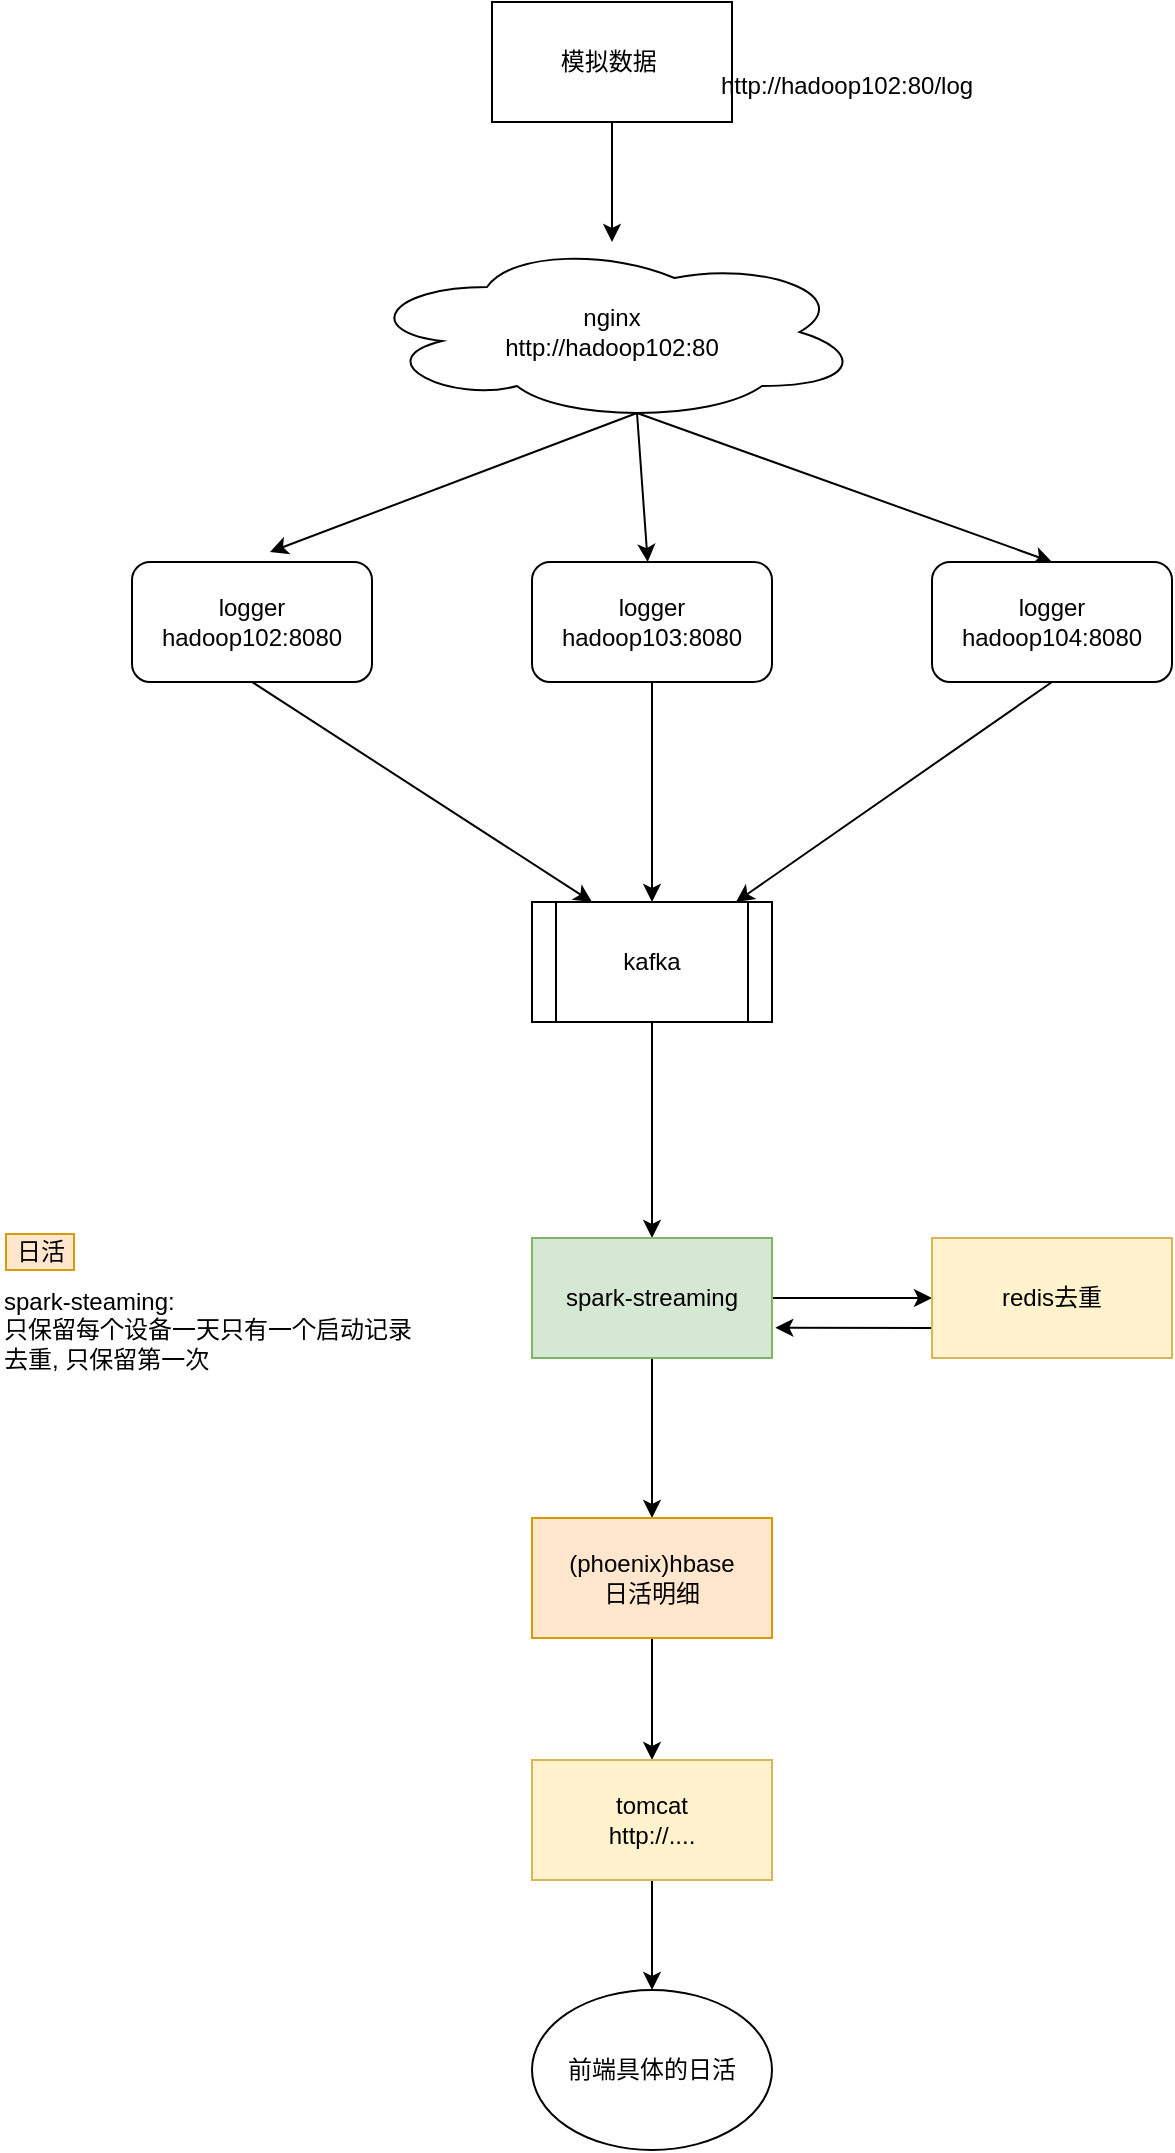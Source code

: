 <mxfile version="12.9.8" type="device" pages="10"><diagram id="6ij_SaBEYhfS8giq8BhD" name="实时架构图"><mxGraphModel dx="942" dy="664" grid="0" gridSize="10" guides="1" tooltips="1" connect="1" arrows="1" fold="1" page="1" pageScale="1" pageWidth="827" pageHeight="1169" math="0" shadow="0"><root><mxCell id="0"/><mxCell id="1" parent="0"/><mxCell id="bip0qFTJOy8CE2kHVJvK-3" value="" style="edgeStyle=orthogonalEdgeStyle;rounded=0;orthogonalLoop=1;jettySize=auto;html=1;" parent="1" source="bip0qFTJOy8CE2kHVJvK-1" target="bip0qFTJOy8CE2kHVJvK-2" edge="1"><mxGeometry relative="1" as="geometry"/></mxCell><mxCell id="bip0qFTJOy8CE2kHVJvK-1" value="模拟数据&amp;nbsp;" style="rounded=0;whiteSpace=wrap;html=1;" parent="1" vertex="1"><mxGeometry x="280" y="50" width="120" height="60" as="geometry"/></mxCell><mxCell id="bip0qFTJOy8CE2kHVJvK-13" style="edgeStyle=none;rounded=0;orthogonalLoop=1;jettySize=auto;html=1;exitX=0.55;exitY=0.95;exitDx=0;exitDy=0;exitPerimeter=0;entryX=0.575;entryY=-0.083;entryDx=0;entryDy=0;entryPerimeter=0;" parent="1" source="bip0qFTJOy8CE2kHVJvK-2" target="bip0qFTJOy8CE2kHVJvK-6" edge="1"><mxGeometry relative="1" as="geometry"/></mxCell><mxCell id="bip0qFTJOy8CE2kHVJvK-14" style="edgeStyle=none;rounded=0;orthogonalLoop=1;jettySize=auto;html=1;exitX=0.55;exitY=0.95;exitDx=0;exitDy=0;exitPerimeter=0;" parent="1" source="bip0qFTJOy8CE2kHVJvK-2" target="bip0qFTJOy8CE2kHVJvK-9" edge="1"><mxGeometry relative="1" as="geometry"/></mxCell><mxCell id="bip0qFTJOy8CE2kHVJvK-15" style="edgeStyle=none;rounded=0;orthogonalLoop=1;jettySize=auto;html=1;exitX=0.55;exitY=0.95;exitDx=0;exitDy=0;exitPerimeter=0;entryX=0.5;entryY=0;entryDx=0;entryDy=0;" parent="1" source="bip0qFTJOy8CE2kHVJvK-2" target="bip0qFTJOy8CE2kHVJvK-11" edge="1"><mxGeometry relative="1" as="geometry"/></mxCell><mxCell id="bip0qFTJOy8CE2kHVJvK-2" value="nginx&lt;br&gt;http://hadoop102:80" style="ellipse;shape=cloud;whiteSpace=wrap;html=1;" parent="1" vertex="1"><mxGeometry x="215" y="170" width="250" height="90" as="geometry"/></mxCell><mxCell id="bip0qFTJOy8CE2kHVJvK-20" style="edgeStyle=none;rounded=0;orthogonalLoop=1;jettySize=auto;html=1;exitX=0.5;exitY=1;exitDx=0;exitDy=0;entryX=0.25;entryY=0;entryDx=0;entryDy=0;" parent="1" source="bip0qFTJOy8CE2kHVJvK-6" target="bip0qFTJOy8CE2kHVJvK-19" edge="1"><mxGeometry relative="1" as="geometry"/></mxCell><mxCell id="bip0qFTJOy8CE2kHVJvK-6" value="logger&lt;br&gt;hadoop102:8080" style="rounded=1;whiteSpace=wrap;html=1;" parent="1" vertex="1"><mxGeometry x="100" y="330" width="120" height="60" as="geometry"/></mxCell><mxCell id="bip0qFTJOy8CE2kHVJvK-21" style="edgeStyle=none;rounded=0;orthogonalLoop=1;jettySize=auto;html=1;exitX=0.5;exitY=1;exitDx=0;exitDy=0;" parent="1" source="bip0qFTJOy8CE2kHVJvK-9" target="bip0qFTJOy8CE2kHVJvK-19" edge="1"><mxGeometry relative="1" as="geometry"/></mxCell><mxCell id="bip0qFTJOy8CE2kHVJvK-9" value="logger&lt;br&gt;hadoop103:8080" style="rounded=1;whiteSpace=wrap;html=1;" parent="1" vertex="1"><mxGeometry x="300" y="330" width="120" height="60" as="geometry"/></mxCell><mxCell id="bip0qFTJOy8CE2kHVJvK-22" style="edgeStyle=none;rounded=0;orthogonalLoop=1;jettySize=auto;html=1;exitX=0.5;exitY=1;exitDx=0;exitDy=0;entryX=0.85;entryY=0;entryDx=0;entryDy=0;entryPerimeter=0;" parent="1" source="bip0qFTJOy8CE2kHVJvK-11" target="bip0qFTJOy8CE2kHVJvK-19" edge="1"><mxGeometry relative="1" as="geometry"/></mxCell><mxCell id="bip0qFTJOy8CE2kHVJvK-11" value="logger&lt;br&gt;hadoop104:8080" style="rounded=1;whiteSpace=wrap;html=1;" parent="1" vertex="1"><mxGeometry x="500" y="330" width="120" height="60" as="geometry"/></mxCell><mxCell id="bip0qFTJOy8CE2kHVJvK-16" value="http://hadoop102:80/log" style="text;html=1;align=center;verticalAlign=middle;resizable=0;points=[];autosize=1;" parent="1" vertex="1"><mxGeometry x="387" y="82" width="140" height="20" as="geometry"/></mxCell><mxCell id="bip0qFTJOy8CE2kHVJvK-25" style="edgeStyle=none;rounded=0;orthogonalLoop=1;jettySize=auto;html=1;exitX=0.5;exitY=1;exitDx=0;exitDy=0;entryX=0.5;entryY=0;entryDx=0;entryDy=0;" parent="1" source="bip0qFTJOy8CE2kHVJvK-19" target="bip0qFTJOy8CE2kHVJvK-24" edge="1"><mxGeometry relative="1" as="geometry"/></mxCell><mxCell id="bip0qFTJOy8CE2kHVJvK-19" value="kafka" style="shape=process;whiteSpace=wrap;html=1;backgroundOutline=1;" parent="1" vertex="1"><mxGeometry x="300" y="500" width="120" height="60" as="geometry"/></mxCell><mxCell id="bip0qFTJOy8CE2kHVJvK-23" value="日活" style="text;html=1;align=center;verticalAlign=middle;resizable=0;points=[];autosize=1;fillColor=#ffe6cc;strokeColor=#d79b00;" parent="1" vertex="1"><mxGeometry x="37" y="666" width="34" height="18" as="geometry"/></mxCell><mxCell id="bip0qFTJOy8CE2kHVJvK-30" value="" style="edgeStyle=none;rounded=0;orthogonalLoop=1;jettySize=auto;html=1;" parent="1" source="bip0qFTJOy8CE2kHVJvK-24" target="bip0qFTJOy8CE2kHVJvK-29" edge="1"><mxGeometry relative="1" as="geometry"/></mxCell><mxCell id="bip0qFTJOy8CE2kHVJvK-32" value="" style="edgeStyle=none;rounded=0;orthogonalLoop=1;jettySize=auto;html=1;" parent="1" source="bip0qFTJOy8CE2kHVJvK-24" target="bip0qFTJOy8CE2kHVJvK-31" edge="1"><mxGeometry relative="1" as="geometry"/></mxCell><mxCell id="bip0qFTJOy8CE2kHVJvK-24" value="spark-streaming" style="rounded=0;whiteSpace=wrap;html=1;fillColor=#d5e8d4;strokeColor=#82b366;" parent="1" vertex="1"><mxGeometry x="300" y="668" width="120" height="60" as="geometry"/></mxCell><mxCell id="bip0qFTJOy8CE2kHVJvK-33" style="edgeStyle=none;rounded=0;orthogonalLoop=1;jettySize=auto;html=1;exitX=0;exitY=0.75;exitDx=0;exitDy=0;" parent="1" source="bip0qFTJOy8CE2kHVJvK-31" edge="1"><mxGeometry relative="1" as="geometry"><mxPoint x="421.667" y="712.833" as="targetPoint"/></mxGeometry></mxCell><mxCell id="bip0qFTJOy8CE2kHVJvK-31" value="redis去重" style="rounded=0;whiteSpace=wrap;html=1;fillColor=#fff2cc;strokeColor=#d6b656;" parent="1" vertex="1"><mxGeometry x="500" y="668" width="120" height="60" as="geometry"/></mxCell><mxCell id="340OLSaBCuLtAytE-_wV-3" style="edgeStyle=none;rounded=0;orthogonalLoop=1;jettySize=auto;html=1;exitX=0.5;exitY=1;exitDx=0;exitDy=0;entryX=0.5;entryY=0;entryDx=0;entryDy=0;" parent="1" source="bip0qFTJOy8CE2kHVJvK-29" target="340OLSaBCuLtAytE-_wV-1" edge="1"><mxGeometry relative="1" as="geometry"/></mxCell><mxCell id="bip0qFTJOy8CE2kHVJvK-29" value="(phoenix)hbase&lt;br&gt;日活明细" style="rounded=0;whiteSpace=wrap;html=1;fillColor=#ffe6cc;strokeColor=#d79b00;" parent="1" vertex="1"><mxGeometry x="300" y="808" width="120" height="60" as="geometry"/></mxCell><mxCell id="bip0qFTJOy8CE2kHVJvK-28" value="spark-steaming: &lt;br&gt;只保留每个设备一天只有一个启动记录&lt;br&gt;去重, 只保留第一次" style="text;html=1;align=left;verticalAlign=middle;resizable=0;points=[];autosize=1;" parent="1" vertex="1"><mxGeometry x="34" y="691" width="214" height="46" as="geometry"/></mxCell><mxCell id="340OLSaBCuLtAytE-_wV-4" style="edgeStyle=none;rounded=0;orthogonalLoop=1;jettySize=auto;html=1;exitX=0.5;exitY=1;exitDx=0;exitDy=0;" parent="1" source="340OLSaBCuLtAytE-_wV-1" target="340OLSaBCuLtAytE-_wV-2" edge="1"><mxGeometry relative="1" as="geometry"/></mxCell><mxCell id="340OLSaBCuLtAytE-_wV-1" value="tomcat&lt;br&gt;http://...." style="rounded=0;whiteSpace=wrap;html=1;fillColor=#fff2cc;strokeColor=#d6b656;" parent="1" vertex="1"><mxGeometry x="300" y="929" width="120" height="60" as="geometry"/></mxCell><mxCell id="340OLSaBCuLtAytE-_wV-2" value="前端具体的日活" style="ellipse;whiteSpace=wrap;html=1;fillColor=none;" parent="1" vertex="1"><mxGeometry x="300" y="1044" width="120" height="80" as="geometry"/></mxCell></root></mxGraphModel></diagram><diagram id="UZ7i6KPqdNKGX21t4I-P" name="phoenix工作图"><mxGraphModel dx="942" dy="664" grid="1" gridSize="10" guides="1" tooltips="1" connect="1" arrows="1" fold="1" page="1" pageScale="1" pageWidth="827" pageHeight="1169" math="0" shadow="0"><root><mxCell id="fKo_aL2EaZTtYbNDLwf_-0"/><mxCell id="fKo_aL2EaZTtYbNDLwf_-1" parent="fKo_aL2EaZTtYbNDLwf_-0"/><mxCell id="fKo_aL2EaZTtYbNDLwf_-2" value="hbase" style="ellipse;shape=cloud;whiteSpace=wrap;html=1;" parent="fKo_aL2EaZTtYbNDLwf_-1" vertex="1"><mxGeometry x="460" y="90" width="120" height="80" as="geometry"/></mxCell><mxCell id="fKo_aL2EaZTtYbNDLwf_-4" style="rounded=0;orthogonalLoop=1;jettySize=auto;html=1;exitX=0.5;exitY=0;exitDx=0;exitDy=0;" parent="fKo_aL2EaZTtYbNDLwf_-1" source="fKo_aL2EaZTtYbNDLwf_-3" edge="1"><mxGeometry relative="1" as="geometry"><mxPoint x="518" y="169" as="targetPoint"/></mxGeometry></mxCell><mxCell id="fKo_aL2EaZTtYbNDLwf_-3" value="hbase客户端" style="rounded=0;whiteSpace=wrap;html=1;" parent="fKo_aL2EaZTtYbNDLwf_-1" vertex="1"><mxGeometry x="460" y="310" width="120" height="60" as="geometry"/></mxCell><mxCell id="fKo_aL2EaZTtYbNDLwf_-6" style="edgeStyle=none;rounded=0;orthogonalLoop=1;jettySize=auto;html=1;exitX=1;exitY=0.5;exitDx=0;exitDy=0;entryX=0.092;entryY=0.613;entryDx=0;entryDy=0;entryPerimeter=0;" parent="fKo_aL2EaZTtYbNDLwf_-1" source="fKo_aL2EaZTtYbNDLwf_-5" target="fKo_aL2EaZTtYbNDLwf_-2" edge="1"><mxGeometry relative="1" as="geometry"/></mxCell><mxCell id="fKo_aL2EaZTtYbNDLwf_-5" value="phoenix" style="ellipse;whiteSpace=wrap;html=1;aspect=fixed;" parent="fKo_aL2EaZTtYbNDLwf_-1" vertex="1"><mxGeometry x="320" y="40" width="80" height="80" as="geometry"/></mxCell><mxCell id="fKo_aL2EaZTtYbNDLwf_-7" value="翻译hbase的语言: scan, put, delete ..." style="text;html=1;align=center;verticalAlign=middle;resizable=0;points=[];autosize=1;" parent="fKo_aL2EaZTtYbNDLwf_-1" vertex="1"><mxGeometry x="270" y="10" width="220" height="20" as="geometry"/></mxCell><mxCell id="fKo_aL2EaZTtYbNDLwf_-9" style="edgeStyle=none;rounded=0;orthogonalLoop=1;jettySize=auto;html=1;exitX=0.5;exitY=0;exitDx=0;exitDy=0;entryX=0.35;entryY=1.025;entryDx=0;entryDy=0;entryPerimeter=0;" parent="fKo_aL2EaZTtYbNDLwf_-1" source="fKo_aL2EaZTtYbNDLwf_-8" target="fKo_aL2EaZTtYbNDLwf_-5" edge="1"><mxGeometry relative="1" as="geometry"/></mxCell><mxCell id="fKo_aL2EaZTtYbNDLwf_-8" value="sql客户端" style="rounded=0;whiteSpace=wrap;html=1;" parent="fKo_aL2EaZTtYbNDLwf_-1" vertex="1"><mxGeometry x="120" y="300" width="120" height="60" as="geometry"/></mxCell><mxCell id="fKo_aL2EaZTtYbNDLwf_-10" value="sql" style="text;html=1;align=center;verticalAlign=middle;resizable=0;points=[];autosize=1;" parent="fKo_aL2EaZTtYbNDLwf_-1" vertex="1"><mxGeometry x="150" y="262" width="30" height="20" as="geometry"/></mxCell><mxCell id="fKo_aL2EaZTtYbNDLwf_-12" value="" style="rounded=0;whiteSpace=wrap;html=1;fillColor=none;" parent="fKo_aL2EaZTtYbNDLwf_-1" vertex="1"><mxGeometry x="240" width="390" height="180" as="geometry"/></mxCell><mxCell id="fKo_aL2EaZTtYbNDLwf_-13" value="协处理器" style="text;html=1;align=center;verticalAlign=middle;resizable=0;points=[];autosize=1;" parent="fKo_aL2EaZTtYbNDLwf_-1" vertex="1"><mxGeometry x="630" y="50" width="60" height="20" as="geometry"/></mxCell></root></mxGraphModel></diagram><diagram id="90NDvS4Bvf7ktN9T99p2" name="publisher分层图"><mxGraphModel dx="942" dy="664" grid="1" gridSize="10" guides="1" tooltips="1" connect="1" arrows="1" fold="1" page="1" pageScale="1" pageWidth="827" pageHeight="1169" math="0" shadow="0"><root><mxCell id="FCSrx_zn_9FRMe6s2goN-0"/><mxCell id="FCSrx_zn_9FRMe6s2goN-1" parent="FCSrx_zn_9FRMe6s2goN-0"/><mxCell id="FCSrx_zn_9FRMe6s2goN-4" value="" style="edgeStyle=orthogonalEdgeStyle;rounded=0;orthogonalLoop=1;jettySize=auto;html=1;" parent="FCSrx_zn_9FRMe6s2goN-1" source="FCSrx_zn_9FRMe6s2goN-2" target="FCSrx_zn_9FRMe6s2goN-3" edge="1"><mxGeometry relative="1" as="geometry"/></mxCell><mxCell id="FCSrx_zn_9FRMe6s2goN-2" value="dau(mapper)" style="rounded=0;whiteSpace=wrap;html=1;" parent="FCSrx_zn_9FRMe6s2goN-1" vertex="1"><mxGeometry x="250" y="480" width="120" height="60" as="geometry"/></mxCell><mxCell id="FCSrx_zn_9FRMe6s2goN-6" value="" style="edgeStyle=orthogonalEdgeStyle;rounded=0;orthogonalLoop=1;jettySize=auto;html=1;" parent="FCSrx_zn_9FRMe6s2goN-1" source="FCSrx_zn_9FRMe6s2goN-3" target="FCSrx_zn_9FRMe6s2goN-5" edge="1"><mxGeometry relative="1" as="geometry"/></mxCell><mxCell id="FCSrx_zn_9FRMe6s2goN-3" value="service(接口和实现)" style="rounded=0;whiteSpace=wrap;html=1;" parent="FCSrx_zn_9FRMe6s2goN-1" vertex="1"><mxGeometry x="250" y="340" width="120" height="60" as="geometry"/></mxCell><mxCell id="FCSrx_zn_9FRMe6s2goN-5" value="controller" style="rounded=0;whiteSpace=wrap;html=1;" parent="FCSrx_zn_9FRMe6s2goN-1" vertex="1"><mxGeometry x="250" y="200" width="120" height="60" as="geometry"/></mxCell></root></mxGraphModel></diagram><diagram id="mIgdm-NRoQt5kR40P28o" name="明细数据结构图"><mxGraphModel dx="942" dy="664" grid="1" gridSize="10" guides="1" tooltips="1" connect="1" arrows="1" fold="1" page="1" pageScale="1" pageWidth="827" pageHeight="1169" math="0" shadow="0"><root><mxCell id="K5KKLHIgJSdC31xsECd4-0"/><mxCell id="K5KKLHIgJSdC31xsECd4-1" parent="K5KKLHIgJSdC31xsECd4-0"/><mxCell id="K5KKLHIgJSdC31xsECd4-2" value="&lt;font style=&quot;font-size: 18px&quot;&gt;select&amp;nbsp; &amp;nbsp;hour,&amp;nbsp; count(*) count&amp;nbsp; from table group by hour&amp;nbsp;&amp;nbsp;&lt;/font&gt;" style="text;html=1;align=center;verticalAlign=middle;resizable=0;points=[];autosize=1;" parent="K5KKLHIgJSdC31xsECd4-1" vertex="1"><mxGeometry x="100" y="40" width="460" height="20" as="geometry"/></mxCell><mxCell id="K5KKLHIgJSdC31xsECd4-5" value="&lt;span style=&quot;font-size: 18px&quot;&gt;10&amp;nbsp; &amp;nbsp; &amp;nbsp; 1000&lt;br&gt;11&amp;nbsp; &amp;nbsp; &amp;nbsp; &amp;nbsp;20&lt;br&gt;12&amp;nbsp; &amp;nbsp; &amp;nbsp; &amp;nbsp;30&lt;br&gt;...&lt;br&gt;&lt;/span&gt;" style="text;html=1;align=left;verticalAlign=middle;resizable=0;points=[];autosize=1;" parent="K5KKLHIgJSdC31xsECd4-1" vertex="1"><mxGeometry x="110" y="140" width="110" height="70" as="geometry"/></mxCell><mxCell id="K5KKLHIgJSdC31xsECd4-14" value="" style="edgeStyle=orthogonalEdgeStyle;rounded=0;orthogonalLoop=1;jettySize=auto;html=1;" parent="K5KKLHIgJSdC31xsECd4-1" source="K5KKLHIgJSdC31xsECd4-11" target="K5KKLHIgJSdC31xsECd4-13" edge="1"><mxGeometry relative="1" as="geometry"/></mxCell><mxCell id="K5KKLHIgJSdC31xsECd4-11" value="&lt;span style=&quot;font-size: 18px&quot;&gt;Map(hour-&amp;gt;10,&amp;nbsp; count-&amp;gt;1000)&lt;br&gt;&lt;/span&gt;&lt;span style=&quot;font-size: 18px&quot;&gt;Map(hour-&amp;gt;11,&amp;nbsp; count-&amp;gt;20)&lt;br&gt;&lt;/span&gt;&lt;span style=&quot;font-size: 18px&quot;&gt;Map(hour-&amp;gt;12,&amp;nbsp; count-&amp;gt;30)&lt;/span&gt;&lt;span style=&quot;font-size: 18px&quot;&gt;&lt;br&gt;&lt;/span&gt;" style="text;html=1;align=left;verticalAlign=middle;resizable=0;points=[];autosize=1;" parent="K5KKLHIgJSdC31xsECd4-1" vertex="1"><mxGeometry x="270" y="140" width="250" height="50" as="geometry"/></mxCell><mxCell id="K5KKLHIgJSdC31xsECd4-13" value="&lt;span style=&quot;font-size: 18px&quot;&gt;List&amp;lt;map, map&amp;gt;&lt;br&gt;&lt;/span&gt;" style="text;html=1;align=left;verticalAlign=middle;resizable=0;points=[];autosize=1;" parent="K5KKLHIgJSdC31xsECd4-1" vertex="1"><mxGeometry x="600" y="155" width="140" height="20" as="geometry"/></mxCell><mxCell id="K5KKLHIgJSdC31xsECd4-7" value="返回的数据" style="text;html=1;align=center;verticalAlign=middle;resizable=0;points=[];autosize=1;" parent="K5KKLHIgJSdC31xsECd4-1" vertex="1"><mxGeometry x="100" y="100" width="80" height="20" as="geometry"/></mxCell><mxCell id="K5KKLHIgJSdC31xsECd4-15" value="" style="endArrow=classic;html=1;entryX=-0.004;entryY=0.58;entryDx=0;entryDy=0;entryPerimeter=0;" parent="K5KKLHIgJSdC31xsECd4-1" target="K5KKLHIgJSdC31xsECd4-11" edge="1"><mxGeometry width="50" height="50" relative="1" as="geometry"><mxPoint x="210" y="170" as="sourcePoint"/><mxPoint x="260" y="120" as="targetPoint"/></mxGeometry></mxCell><mxCell id="K5KKLHIgJSdC31xsECd4-16" value="service" style="text;html=1;align=center;verticalAlign=middle;resizable=0;points=[];autosize=1;" parent="K5KKLHIgJSdC31xsECd4-1" vertex="1"><mxGeometry x="110" y="270" width="50" height="20" as="geometry"/></mxCell><mxCell id="K5KKLHIgJSdC31xsECd4-17" value="&lt;span style=&quot;font-size: 18px&quot;&gt;Map(10-&amp;gt;1000, 11-&amp;gt;20, 12-&amp;gt;30)&lt;br&gt;&lt;/span&gt;" style="text;html=1;align=left;verticalAlign=middle;resizable=0;points=[];autosize=1;" parent="K5KKLHIgJSdC31xsECd4-1" vertex="1"><mxGeometry x="110" y="310" width="270" height="20" as="geometry"/></mxCell></root></mxGraphModel></diagram><diagram id="nX4K9MPH3SIXPWrlcXwm" name="canal读取数据"><mxGraphModel dx="942" dy="664" grid="0" gridSize="10" guides="1" tooltips="1" connect="1" arrows="1" fold="1" page="1" pageScale="1" pageWidth="827" pageHeight="1169" math="0" shadow="0"><root><mxCell id="HWLqhSMh3tHxtxGKWYDS-0"/><mxCell id="HWLqhSMh3tHxtxGKWYDS-1" parent="HWLqhSMh3tHxtxGKWYDS-0"/><mxCell id="HWLqhSMh3tHxtxGKWYDS-6" style="edgeStyle=none;rounded=0;orthogonalLoop=1;jettySize=auto;html=1;exitX=0.5;exitY=1;exitDx=0;exitDy=0;" parent="HWLqhSMh3tHxtxGKWYDS-1" source="HWLqhSMh3tHxtxGKWYDS-2" target="HWLqhSMh3tHxtxGKWYDS-5" edge="1"><mxGeometry relative="1" as="geometry"/></mxCell><mxCell id="HWLqhSMh3tHxtxGKWYDS-2" value="mysql" style="shape=cylinder;whiteSpace=wrap;html=1;boundedLbl=1;backgroundOutline=1;" parent="HWLqhSMh3tHxtxGKWYDS-1" vertex="1"><mxGeometry x="80" y="131" width="60" height="80" as="geometry"/></mxCell><mxCell id="HWLqhSMh3tHxtxGKWYDS-4" style="edgeStyle=orthogonalEdgeStyle;rounded=0;orthogonalLoop=1;jettySize=auto;html=1;exitX=0.5;exitY=1;exitDx=0;exitDy=0;entryX=0.45;entryY=0.1;entryDx=0;entryDy=0;entryPerimeter=0;" parent="HWLqhSMh3tHxtxGKWYDS-1" source="HWLqhSMh3tHxtxGKWYDS-3" target="HWLqhSMh3tHxtxGKWYDS-2" edge="1"><mxGeometry relative="1" as="geometry"/></mxCell><mxCell id="HWLqhSMh3tHxtxGKWYDS-3" value="存储过程" style="text;html=1;strokeColor=none;fillColor=none;align=center;verticalAlign=middle;whiteSpace=wrap;rounded=0;" parent="HWLqhSMh3tHxtxGKWYDS-1" vertex="1"><mxGeometry x="56" y="44" width="102" height="15" as="geometry"/></mxCell><mxCell id="HWLqhSMh3tHxtxGKWYDS-10" style="edgeStyle=none;rounded=0;orthogonalLoop=1;jettySize=auto;html=1;exitX=0.8;exitY=0.8;exitDx=0;exitDy=0;exitPerimeter=0;entryX=0.5;entryY=0;entryDx=0;entryDy=0;" parent="HWLqhSMh3tHxtxGKWYDS-1" source="HWLqhSMh3tHxtxGKWYDS-5" target="HWLqhSMh3tHxtxGKWYDS-9" edge="1"><mxGeometry relative="1" as="geometry"/></mxCell><mxCell id="HWLqhSMh3tHxtxGKWYDS-5" value="canal服务器" style="ellipse;shape=cloud;whiteSpace=wrap;html=1;fillColor=#ffe6cc;strokeColor=#d79b00;" parent="HWLqhSMh3tHxtxGKWYDS-1" vertex="1"><mxGeometry x="238" y="260" width="120" height="80" as="geometry"/></mxCell><mxCell id="HWLqhSMh3tHxtxGKWYDS-7" value="canal监控mysql的实时变化" style="text;html=1;align=center;verticalAlign=middle;resizable=0;points=[];autosize=1;" parent="HWLqhSMh3tHxtxGKWYDS-1" vertex="1"><mxGeometry x="173" y="216" width="154" height="18" as="geometry"/></mxCell><mxCell id="HWLqhSMh3tHxtxGKWYDS-12" style="edgeStyle=none;rounded=0;orthogonalLoop=1;jettySize=auto;html=1;exitX=1;exitY=0.75;exitDx=0;exitDy=0;" parent="HWLqhSMh3tHxtxGKWYDS-1" source="HWLqhSMh3tHxtxGKWYDS-9" target="HWLqhSMh3tHxtxGKWYDS-11" edge="1"><mxGeometry relative="1" as="geometry"/></mxCell><mxCell id="HWLqhSMh3tHxtxGKWYDS-9" value="canal客户端" style="rounded=1;whiteSpace=wrap;html=1;" parent="HWLqhSMh3tHxtxGKWYDS-1" vertex="1"><mxGeometry x="323" y="410" width="120" height="60" as="geometry"/></mxCell><mxCell id="h2zFcPA8qlOotSrs4D6l-1" style="rounded=0;orthogonalLoop=1;jettySize=auto;html=1;exitX=0.31;exitY=0.8;exitDx=0;exitDy=0;exitPerimeter=0;" parent="HWLqhSMh3tHxtxGKWYDS-1" source="HWLqhSMh3tHxtxGKWYDS-11" target="h2zFcPA8qlOotSrs4D6l-0" edge="1"><mxGeometry relative="1" as="geometry"/></mxCell><mxCell id="HWLqhSMh3tHxtxGKWYDS-11" value="kafka" style="ellipse;shape=cloud;whiteSpace=wrap;html=1;fillColor=#fff2cc;strokeColor=#d6b656;" parent="HWLqhSMh3tHxtxGKWYDS-1" vertex="1"><mxGeometry x="538" y="509" width="120" height="80" as="geometry"/></mxCell><mxCell id="h2zFcPA8qlOotSrs4D6l-4" style="edgeStyle=none;rounded=0;orthogonalLoop=1;jettySize=auto;html=1;exitX=0.5;exitY=1;exitDx=0;exitDy=0;" parent="HWLqhSMh3tHxtxGKWYDS-1" source="h2zFcPA8qlOotSrs4D6l-0" target="h2zFcPA8qlOotSrs4D6l-3" edge="1"><mxGeometry relative="1" as="geometry"/></mxCell><mxCell id="K815aDA0pk2IR3iEDEj--1" style="edgeStyle=orthogonalEdgeStyle;rounded=0;orthogonalLoop=1;jettySize=auto;html=1;exitX=1;exitY=0.5;exitDx=0;exitDy=0;entryX=0.017;entryY=0.388;entryDx=0;entryDy=0;entryPerimeter=0;" edge="1" parent="HWLqhSMh3tHxtxGKWYDS-1" source="h2zFcPA8qlOotSrs4D6l-0" target="K815aDA0pk2IR3iEDEj--0"><mxGeometry relative="1" as="geometry"/></mxCell><mxCell id="h2zFcPA8qlOotSrs4D6l-0" value="spark-streaming" style="shape=process;whiteSpace=wrap;html=1;backgroundOutline=1;fillColor=#ffe6cc;strokeColor=#d79b00;" parent="HWLqhSMh3tHxtxGKWYDS-1" vertex="1"><mxGeometry x="294" y="675" width="120" height="60" as="geometry"/></mxCell><mxCell id="h2zFcPA8qlOotSrs4D6l-6" style="edgeStyle=none;rounded=0;orthogonalLoop=1;jettySize=auto;html=1;exitX=1;exitY=0.5;exitDx=0;exitDy=0;entryX=0;entryY=0.5;entryDx=0;entryDy=0;" parent="HWLqhSMh3tHxtxGKWYDS-1" source="h2zFcPA8qlOotSrs4D6l-3" target="h2zFcPA8qlOotSrs4D6l-5" edge="1"><mxGeometry relative="1" as="geometry"/></mxCell><mxCell id="h2zFcPA8qlOotSrs4D6l-3" value="hbase" style="shape=cylinder;whiteSpace=wrap;html=1;boundedLbl=1;backgroundOutline=1;" parent="HWLqhSMh3tHxtxGKWYDS-1" vertex="1"><mxGeometry x="321" y="807" width="60" height="80" as="geometry"/></mxCell><mxCell id="h2zFcPA8qlOotSrs4D6l-8" style="edgeStyle=none;rounded=0;orthogonalLoop=1;jettySize=auto;html=1;exitX=1;exitY=0.5;exitDx=0;exitDy=0;entryX=0;entryY=0.5;entryDx=0;entryDy=0;" parent="HWLqhSMh3tHxtxGKWYDS-1" source="h2zFcPA8qlOotSrs4D6l-5" target="h2zFcPA8qlOotSrs4D6l-7" edge="1"><mxGeometry relative="1" as="geometry"/></mxCell><mxCell id="h2zFcPA8qlOotSrs4D6l-5" value="publisher" style="rounded=0;whiteSpace=wrap;html=1;" parent="HWLqhSMh3tHxtxGKWYDS-1" vertex="1"><mxGeometry x="504" y="827" width="120" height="60" as="geometry"/></mxCell><mxCell id="h2zFcPA8qlOotSrs4D6l-7" value="前端" style="ellipse;whiteSpace=wrap;html=1;" parent="HWLqhSMh3tHxtxGKWYDS-1" vertex="1"><mxGeometry x="735" y="814" width="120" height="80" as="geometry"/></mxCell><mxCell id="h2zFcPA8qlOotSrs4D6l-11" value="" style="edgeStyle=none;rounded=0;orthogonalLoop=1;jettySize=auto;html=1;" parent="HWLqhSMh3tHxtxGKWYDS-1" source="h2zFcPA8qlOotSrs4D6l-9" target="h2zFcPA8qlOotSrs4D6l-10" edge="1"><mxGeometry relative="1" as="geometry"/></mxCell><mxCell id="h2zFcPA8qlOotSrs4D6l-9" value="当天总的销售额&lt;br&gt;" style="rounded=1;whiteSpace=wrap;html=1;" parent="HWLqhSMh3tHxtxGKWYDS-1" vertex="1"><mxGeometry x="504" y="904" width="120" height="60" as="geometry"/></mxCell><mxCell id="h2zFcPA8qlOotSrs4D6l-10" value="当天每小时的销售额" style="rounded=1;whiteSpace=wrap;html=1;" parent="HWLqhSMh3tHxtxGKWYDS-1" vertex="1"><mxGeometry x="504" y="973" width="120" height="60" as="geometry"/></mxCell><mxCell id="K815aDA0pk2IR3iEDEj--0" value="es" style="shape=cylinder;whiteSpace=wrap;html=1;boundedLbl=1;backgroundOutline=1;" vertex="1" parent="HWLqhSMh3tHxtxGKWYDS-1"><mxGeometry x="580" y="675" width="60" height="80" as="geometry"/></mxCell></root></mxGraphModel></diagram><diagram id="t7z9h7T9fD0wHycqXFkR" name="canal数据封装"><mxGraphModel dx="942" dy="664" grid="0" gridSize="10" guides="1" tooltips="1" connect="1" arrows="1" fold="1" page="1" pageScale="1" pageWidth="827" pageHeight="1169" math="0" shadow="0"><root><mxCell id="sDOwSundIAVXdogtwD9Y-0"/><mxCell id="sDOwSundIAVXdogtwD9Y-1" parent="sDOwSundIAVXdogtwD9Y-0"/><mxCell id="sDOwSundIAVXdogtwD9Y-2" value="" style="rounded=0;whiteSpace=wrap;html=1;fillColor=#ffe6cc;strokeColor=#d79b00;" parent="sDOwSundIAVXdogtwD9Y-1" vertex="1"><mxGeometry x="31" y="55" width="748" height="373" as="geometry"/></mxCell><mxCell id="sDOwSundIAVXdogtwD9Y-3" value="message: 表示多条sql引起的数据的变化" style="text;html=1;align=center;verticalAlign=middle;resizable=0;points=[];autosize=1;" parent="sDOwSundIAVXdogtwD9Y-1" vertex="1"><mxGeometry x="31" y="64" width="225" height="18" as="geometry"/></mxCell><mxCell id="sDOwSundIAVXdogtwD9Y-4" value="" style="rounded=0;whiteSpace=wrap;html=1;fillColor=#fff2cc;strokeColor=#d6b656;" parent="sDOwSundIAVXdogtwD9Y-1" vertex="1"><mxGeometry x="63" y="100" width="285" height="295" as="geometry"/></mxCell><mxCell id="sDOwSundIAVXdogtwD9Y-6" value="" style="rounded=0;whiteSpace=wrap;html=1;fillColor=#fff2cc;strokeColor=#d6b656;" parent="sDOwSundIAVXdogtwD9Y-1" vertex="1"><mxGeometry x="442" y="100" width="285" height="295" as="geometry"/></mxCell><mxCell id="sDOwSundIAVXdogtwD9Y-7" value="entry: 一条sql的结果" style="text;html=1;align=center;verticalAlign=middle;resizable=0;points=[];autosize=1;" parent="sDOwSundIAVXdogtwD9Y-1" vertex="1"><mxGeometry x="70" y="110" width="119" height="18" as="geometry"/></mxCell><mxCell id="sDOwSundIAVXdogtwD9Y-8" value="" style="rounded=0;whiteSpace=wrap;html=1;fillColor=#f8cecc;strokeColor=#b85450;" parent="sDOwSundIAVXdogtwD9Y-1" vertex="1"><mxGeometry x="72" y="136" width="266" height="252" as="geometry"/></mxCell><mxCell id="sDOwSundIAVXdogtwD9Y-9" value="StoreValue: 封装数据" style="text;html=1;align=center;verticalAlign=middle;resizable=0;points=[];autosize=1;" parent="sDOwSundIAVXdogtwD9Y-1" vertex="1"><mxGeometry x="72" y="139" width="123" height="18" as="geometry"/></mxCell><mxCell id="sDOwSundIAVXdogtwD9Y-10" value="" style="rounded=0;whiteSpace=wrap;html=1;fillColor=#dae8fc;strokeColor=#6c8ebf;" parent="sDOwSundIAVXdogtwD9Y-1" vertex="1"><mxGeometry x="80" y="160" width="250" height="223" as="geometry"/></mxCell><mxCell id="sDOwSundIAVXdogtwD9Y-11" value="RowChange: 多行的变化, storeValue只有一个" style="text;html=1;align=center;verticalAlign=middle;resizable=0;points=[];autosize=1;" parent="sDOwSundIAVXdogtwD9Y-1" vertex="1"><mxGeometry x="74" y="164" width="254" height="18" as="geometry"/></mxCell><mxCell id="SCkLu7VrvbyEMCuGh1WB-2" value="" style="edgeStyle=none;rounded=0;orthogonalLoop=1;jettySize=auto;html=1;" parent="sDOwSundIAVXdogtwD9Y-1" source="SCkLu7VrvbyEMCuGh1WB-0" target="SCkLu7VrvbyEMCuGh1WB-1" edge="1"><mxGeometry relative="1" as="geometry"/></mxCell><mxCell id="SCkLu7VrvbyEMCuGh1WB-0" value="" style="rounded=0;whiteSpace=wrap;html=1;fillColor=#f5f5f5;strokeColor=#666666;fontColor=#333333;" parent="sDOwSundIAVXdogtwD9Y-1" vertex="1"><mxGeometry x="86" y="185" width="230" height="85" as="geometry"/></mxCell><mxCell id="SCkLu7VrvbyEMCuGh1WB-1" value="" style="rounded=0;whiteSpace=wrap;html=1;fillColor=#f5f5f5;strokeColor=#666666;fontColor=#333333;" parent="sDOwSundIAVXdogtwD9Y-1" vertex="1"><mxGeometry x="86" y="284" width="230" height="90" as="geometry"/></mxCell><mxCell id="SCkLu7VrvbyEMCuGh1WB-3" value="RowData: 表示一个行数据变化的封装" style="text;html=1;align=center;verticalAlign=middle;resizable=0;points=[];autosize=1;" parent="sDOwSundIAVXdogtwD9Y-1" vertex="1"><mxGeometry x="86" y="188" width="210" height="18" as="geometry"/></mxCell><mxCell id="SCkLu7VrvbyEMCuGh1WB-6" value="" style="edgeStyle=none;rounded=0;orthogonalLoop=1;jettySize=auto;html=1;" parent="sDOwSundIAVXdogtwD9Y-1" source="SCkLu7VrvbyEMCuGh1WB-4" target="SCkLu7VrvbyEMCuGh1WB-5" edge="1"><mxGeometry relative="1" as="geometry"/></mxCell><mxCell id="SCkLu7VrvbyEMCuGh1WB-4" value="Cloumn" style="rounded=0;whiteSpace=wrap;html=1;fillColor=#ffff88;strokeColor=#36393d;" parent="sDOwSundIAVXdogtwD9Y-1" vertex="1"><mxGeometry x="92" y="211.5" width="61" height="41.5" as="geometry"/></mxCell><mxCell id="SCkLu7VrvbyEMCuGh1WB-5" value="" style="rounded=0;whiteSpace=wrap;html=1;fillColor=#ffff88;strokeColor=#36393d;" parent="sDOwSundIAVXdogtwD9Y-1" vertex="1"><mxGeometry x="185" y="213.5" width="53" height="37.5" as="geometry"/></mxCell></root></mxGraphModel></diagram><diagram id="aac8YuEUMu3DqH2isjRY" name="es概念"><mxGraphModel dx="942" dy="664" grid="1" gridSize="10" guides="1" tooltips="1" connect="1" arrows="1" fold="1" page="1" pageScale="1" pageWidth="827" pageHeight="1169" math="0" shadow="0"><root><mxCell id="yq2FQpPnFC8f7vDhHFy3-0"/><mxCell id="yq2FQpPnFC8f7vDhHFy3-1" parent="yq2FQpPnFC8f7vDhHFy3-0"/><mxCell id="KSHugG56eUhQ5oTjLkr0-0" value="&lt;br&gt;&lt;font size=&quot;3&quot;&gt;1. 数据库&lt;br&gt;2. 表&lt;br&gt;3. 行&lt;br&gt;4. 列&lt;br&gt;&lt;/font&gt;" style="rounded=0;whiteSpace=wrap;html=1;align=left;" vertex="1" parent="yq2FQpPnFC8f7vDhHFy3-1"><mxGeometry x="40" y="70" width="240" height="150" as="geometry"/></mxCell><mxCell id="KSHugG56eUhQ5oTjLkr0-2" value="&lt;font style=&quot;font-size: 18px&quot;&gt;1.index&lt;/font&gt;" style="rounded=0;whiteSpace=wrap;html=1;align=left;" vertex="1" parent="yq2FQpPnFC8f7vDhHFy3-1"><mxGeometry x="480" y="70" width="240" height="160" as="geometry"/></mxCell><mxCell id="KSHugG56eUhQ5oTjLkr0-4" value="&lt;font style=&quot;font-size: 18px&quot;&gt;关系型数据库&lt;/font&gt;" style="text;html=1;align=center;verticalAlign=middle;resizable=0;points=[];autosize=1;" vertex="1" parent="yq2FQpPnFC8f7vDhHFy3-1"><mxGeometry x="40" y="30" width="120" height="20" as="geometry"/></mxCell><mxCell id="KSHugG56eUhQ5oTjLkr0-5" value="&lt;font style=&quot;font-size: 18px&quot;&gt;es&lt;/font&gt;" style="text;html=1;align=center;verticalAlign=middle;resizable=0;points=[];autosize=1;" vertex="1" parent="yq2FQpPnFC8f7vDhHFy3-1"><mxGeometry x="480" y="30" width="30" height="20" as="geometry"/></mxCell></root></mxGraphModel></diagram><diagram id="vpjSKexl_-HEc_sYDk3N" name="第 8 页"><mxGraphModel dx="942" dy="664" grid="1" gridSize="10" guides="1" tooltips="1" connect="1" arrows="1" fold="1" page="1" pageScale="1" pageWidth="827" pageHeight="1169" math="0" shadow="0"><root><mxCell id="yCdI__xo5Fc-EkzY9G5u-0"/><mxCell id="yCdI__xo5Fc-EkzY9G5u-1" parent="yCdI__xo5Fc-EkzY9G5u-0"/><mxCell id="yCdI__xo5Fc-EkzY9G5u-4" value="" style="edgeStyle=orthogonalEdgeStyle;rounded=0;orthogonalLoop=1;jettySize=auto;html=1;" parent="yCdI__xo5Fc-EkzY9G5u-1" source="yCdI__xo5Fc-EkzY9G5u-2" target="yCdI__xo5Fc-EkzY9G5u-3" edge="1"><mxGeometry relative="1" as="geometry"/></mxCell><mxCell id="yCdI__xo5Fc-EkzY9G5u-2" value="模拟数据" style="rounded=0;whiteSpace=wrap;html=1;" parent="yCdI__xo5Fc-EkzY9G5u-1" vertex="1"><mxGeometry x="200" y="60" width="120" height="60" as="geometry"/></mxCell><mxCell id="yCdI__xo5Fc-EkzY9G5u-6" value="" style="edgeStyle=orthogonalEdgeStyle;rounded=0;orthogonalLoop=1;jettySize=auto;html=1;" parent="yCdI__xo5Fc-EkzY9G5u-1" source="yCdI__xo5Fc-EkzY9G5u-3" target="yCdI__xo5Fc-EkzY9G5u-5" edge="1"><mxGeometry relative="1" as="geometry"/></mxCell><mxCell id="yCdI__xo5Fc-EkzY9G5u-3" value="nginx" style="rounded=0;whiteSpace=wrap;html=1;" parent="yCdI__xo5Fc-EkzY9G5u-1" vertex="1"><mxGeometry x="200" y="200" width="120" height="60" as="geometry"/></mxCell><mxCell id="yCdI__xo5Fc-EkzY9G5u-8" value="" style="edgeStyle=orthogonalEdgeStyle;rounded=0;orthogonalLoop=1;jettySize=auto;html=1;" parent="yCdI__xo5Fc-EkzY9G5u-1" source="yCdI__xo5Fc-EkzY9G5u-5" target="yCdI__xo5Fc-EkzY9G5u-7" edge="1"><mxGeometry relative="1" as="geometry"/></mxCell><mxCell id="yCdI__xo5Fc-EkzY9G5u-5" value="日志服务器" style="rounded=0;whiteSpace=wrap;html=1;" parent="yCdI__xo5Fc-EkzY9G5u-1" vertex="1"><mxGeometry x="200" y="340" width="120" height="60" as="geometry"/></mxCell><mxCell id="yCdI__xo5Fc-EkzY9G5u-10" value="" style="edgeStyle=orthogonalEdgeStyle;rounded=0;orthogonalLoop=1;jettySize=auto;html=1;" parent="yCdI__xo5Fc-EkzY9G5u-1" source="yCdI__xo5Fc-EkzY9G5u-7" target="yCdI__xo5Fc-EkzY9G5u-9" edge="1"><mxGeometry relative="1" as="geometry"/></mxCell><mxCell id="yCdI__xo5Fc-EkzY9G5u-7" value="kafka" style="rounded=0;whiteSpace=wrap;html=1;" parent="yCdI__xo5Fc-EkzY9G5u-1" vertex="1"><mxGeometry x="200" y="480" width="120" height="60" as="geometry"/></mxCell><mxCell id="yCdI__xo5Fc-EkzY9G5u-13" value="" style="edgeStyle=orthogonalEdgeStyle;rounded=0;orthogonalLoop=1;jettySize=auto;html=1;" parent="yCdI__xo5Fc-EkzY9G5u-1" source="yCdI__xo5Fc-EkzY9G5u-9" target="yCdI__xo5Fc-EkzY9G5u-12" edge="1"><mxGeometry relative="1" as="geometry"/></mxCell><mxCell id="yCdI__xo5Fc-EkzY9G5u-9" value="实时预警" style="rounded=0;whiteSpace=wrap;html=1;fillColor=#ffe6cc;strokeColor=#d79b00;" parent="yCdI__xo5Fc-EkzY9G5u-1" vertex="1"><mxGeometry x="200" y="620" width="120" height="60" as="geometry"/></mxCell><mxCell id="yCdI__xo5Fc-EkzY9G5u-12" value="ES" style="rounded=0;whiteSpace=wrap;html=1;" parent="yCdI__xo5Fc-EkzY9G5u-1" vertex="1"><mxGeometry x="200" y="760" width="120" height="60" as="geometry"/></mxCell><mxCell id="yCdI__xo5Fc-EkzY9G5u-11" value="需求: 每个设备留取优惠券, 超过3个用户, 并且没有点击过商品" style="rounded=0;whiteSpace=wrap;html=1;fillColor=#ffe6cc;strokeColor=#d79b00;" parent="yCdI__xo5Fc-EkzY9G5u-1" vertex="1"><mxGeometry x="354" y="620" width="120" height="60" as="geometry"/></mxCell><mxCell id="yCdI__xo5Fc-EkzY9G5u-17" value="" style="edgeStyle=orthogonalEdgeStyle;rounded=0;orthogonalLoop=1;jettySize=auto;html=1;" parent="yCdI__xo5Fc-EkzY9G5u-1" source="yCdI__xo5Fc-EkzY9G5u-15" target="yCdI__xo5Fc-EkzY9G5u-16" edge="1"><mxGeometry relative="1" as="geometry"/></mxCell><mxCell id="yCdI__xo5Fc-EkzY9G5u-15" value="index" style="text;html=1;align=center;verticalAlign=middle;resizable=0;points=[];autosize=1;" parent="yCdI__xo5Fc-EkzY9G5u-1" vertex="1"><mxGeometry x="620" y="459" width="40" height="20" as="geometry"/></mxCell><mxCell id="yCdI__xo5Fc-EkzY9G5u-19" value="" style="edgeStyle=orthogonalEdgeStyle;rounded=0;orthogonalLoop=1;jettySize=auto;html=1;" parent="yCdI__xo5Fc-EkzY9G5u-1" source="yCdI__xo5Fc-EkzY9G5u-16" target="yCdI__xo5Fc-EkzY9G5u-18" edge="1"><mxGeometry relative="1" as="geometry"/></mxCell><mxCell id="yCdI__xo5Fc-EkzY9G5u-16" value="type" style="text;html=1;align=center;verticalAlign=middle;resizable=0;points=[];autosize=1;" parent="yCdI__xo5Fc-EkzY9G5u-1" vertex="1"><mxGeometry x="620" y="559" width="40" height="20" as="geometry"/></mxCell><mxCell id="yCdI__xo5Fc-EkzY9G5u-21" value="" style="edgeStyle=orthogonalEdgeStyle;rounded=0;orthogonalLoop=1;jettySize=auto;html=1;" parent="yCdI__xo5Fc-EkzY9G5u-1" source="yCdI__xo5Fc-EkzY9G5u-18" target="yCdI__xo5Fc-EkzY9G5u-20" edge="1"><mxGeometry relative="1" as="geometry"/></mxCell><mxCell id="yCdI__xo5Fc-EkzY9G5u-18" value="document" style="text;html=1;align=center;verticalAlign=middle;resizable=0;points=[];autosize=1;" parent="yCdI__xo5Fc-EkzY9G5u-1" vertex="1"><mxGeometry x="605" y="659" width="70" height="20" as="geometry"/></mxCell><mxCell id="yCdI__xo5Fc-EkzY9G5u-20" value="field&lt;br&gt;" style="text;html=1;align=center;verticalAlign=middle;resizable=0;points=[];autosize=1;" parent="yCdI__xo5Fc-EkzY9G5u-1" vertex="1"><mxGeometry x="620" y="759" width="40" height="20" as="geometry"/></mxCell><mxCell id="yCdI__xo5Fc-EkzY9G5u-24" value="" style="edgeStyle=orthogonalEdgeStyle;rounded=0;orthogonalLoop=1;jettySize=auto;html=1;" parent="yCdI__xo5Fc-EkzY9G5u-1" source="yCdI__xo5Fc-EkzY9G5u-22" target="yCdI__xo5Fc-EkzY9G5u-23" edge="1"><mxGeometry relative="1" as="geometry"/></mxCell><mxCell id="yCdI__xo5Fc-EkzY9G5u-22" value="&lt;font style=&quot;font-size: 18px&quot;&gt;put&lt;/font&gt;" style="text;html=1;align=center;verticalAlign=middle;resizable=0;points=[];autosize=1;" parent="yCdI__xo5Fc-EkzY9G5u-1" vertex="1"><mxGeometry x="42" y="884" width="40" height="20" as="geometry"/></mxCell><mxCell id="yCdI__xo5Fc-EkzY9G5u-26" value="" style="edgeStyle=orthogonalEdgeStyle;rounded=0;orthogonalLoop=1;jettySize=auto;html=1;" parent="yCdI__xo5Fc-EkzY9G5u-1" source="yCdI__xo5Fc-EkzY9G5u-23" target="yCdI__xo5Fc-EkzY9G5u-25" edge="1"><mxGeometry relative="1" as="geometry"/></mxCell><mxCell id="yCdI__xo5Fc-EkzY9G5u-23" value="&lt;font style=&quot;font-size: 18px&quot;&gt;delete&lt;/font&gt;" style="text;html=1;align=center;verticalAlign=middle;resizable=0;points=[];autosize=1;" parent="yCdI__xo5Fc-EkzY9G5u-1" vertex="1"><mxGeometry x="32" y="930" width="60" height="20" as="geometry"/></mxCell><mxCell id="yCdI__xo5Fc-EkzY9G5u-28" value="" style="edgeStyle=orthogonalEdgeStyle;rounded=0;orthogonalLoop=1;jettySize=auto;html=1;" parent="yCdI__xo5Fc-EkzY9G5u-1" source="yCdI__xo5Fc-EkzY9G5u-25" target="yCdI__xo5Fc-EkzY9G5u-27" edge="1"><mxGeometry relative="1" as="geometry"/></mxCell><mxCell id="yCdI__xo5Fc-EkzY9G5u-25" value="&lt;font style=&quot;font-size: 18px&quot;&gt;put&lt;/font&gt;" style="text;html=1;align=center;verticalAlign=middle;resizable=0;points=[];autosize=1;" parent="yCdI__xo5Fc-EkzY9G5u-1" vertex="1"><mxGeometry x="42" y="980" width="40" height="20" as="geometry"/></mxCell><mxCell id="yCdI__xo5Fc-EkzY9G5u-27" value="&lt;font style=&quot;font-size: 18px&quot;&gt;post&lt;/font&gt;" style="text;html=1;align=center;verticalAlign=middle;resizable=0;points=[];autosize=1;" parent="yCdI__xo5Fc-EkzY9G5u-1" vertex="1"><mxGeometry x="37" y="1040" width="50" height="20" as="geometry"/></mxCell></root></mxGraphModel></diagram><diagram id="QZEi_jQKRBCODtwhGmN-" name="第 9 页"><mxGraphModel dx="942" dy="664" grid="1" gridSize="10" guides="1" tooltips="1" connect="1" arrows="1" fold="1" page="1" pageScale="1" pageWidth="827" pageHeight="1169" math="0" shadow="0"><root><mxCell id="zofJZi9d8Un78F5aDiez-0"/><mxCell id="zofJZi9d8Un78F5aDiez-1" parent="zofJZi9d8Un78F5aDiez-0"/><mxCell id="zofJZi9d8Un78F5aDiez-3" value="" style="rounded=0;whiteSpace=wrap;html=1;" vertex="1" parent="zofJZi9d8Un78F5aDiez-1"><mxGeometry x="40" y="110" width="570" height="80" as="geometry"/></mxCell><mxCell id="zofJZi9d8Un78F5aDiez-4" value="" style="rounded=0;whiteSpace=wrap;html=1;" vertex="1" parent="zofJZi9d8Un78F5aDiez-1"><mxGeometry x="100" y="200" width="570" height="80" as="geometry"/></mxCell><mxCell id="zofJZi9d8Un78F5aDiez-5" value="" style="rounded=0;whiteSpace=wrap;html=1;" vertex="1" parent="zofJZi9d8Un78F5aDiez-1"><mxGeometry x="200" y="290" width="570" height="80" as="geometry"/></mxCell><mxCell id="zofJZi9d8Un78F5aDiez-6" value="" style="rounded=1;whiteSpace=wrap;html=1;fillColor=#ffe6cc;strokeColor=#d79b00;" vertex="1" parent="zofJZi9d8Un78F5aDiez-1"><mxGeometry x="110" y="135" width="50" height="30" as="geometry"/></mxCell><mxCell id="zofJZi9d8Un78F5aDiez-7" value="" style="rounded=1;whiteSpace=wrap;html=1;fillColor=#ffe6cc;strokeColor=#d79b00;" vertex="1" parent="zofJZi9d8Un78F5aDiez-1"><mxGeometry x="110" y="220" width="50" height="30" as="geometry"/></mxCell><mxCell id="zofJZi9d8Un78F5aDiez-8" value="&lt;div style=&quot;text-align: left&quot;&gt;&lt;span&gt;针对每个设备, 一分钟只能产生一条信息&lt;/span&gt;&lt;/div&gt;&lt;div style=&quot;text-align: left&quot;&gt;&lt;span&gt;1. 分钟做为id, 每分钟才会变一次, 一分钟写多次, 只会保留最后一个&lt;/span&gt;&lt;/div&gt;&lt;div style=&quot;text-align: left&quot;&gt;&lt;span&gt;2. 每个设备都可能会预警, 所以, 应该把mid也已经给体现出来&lt;/span&gt;&lt;/div&gt;" style="text;html=1;align=center;verticalAlign=middle;resizable=0;points=[];autosize=1;" vertex="1" parent="zofJZi9d8Un78F5aDiez-1"><mxGeometry x="40" y="19" width="370" height="50" as="geometry"/></mxCell></root></mxGraphModel></diagram><diagram id="DMQhgUiRjqo2WljXqUlQ" name="双流join"><mxGraphModel dx="942" dy="664" grid="1" gridSize="10" guides="1" tooltips="1" connect="1" arrows="1" fold="1" page="1" pageScale="1" pageWidth="827" pageHeight="1169" math="0" shadow="0"><root><mxCell id="Ahyx1SxUYPNI3-LXwdj1-0"/><mxCell id="Ahyx1SxUYPNI3-LXwdj1-1" parent="Ahyx1SxUYPNI3-LXwdj1-0"/><mxCell id="Ahyx1SxUYPNI3-LXwdj1-2" value="2" style="rounded=1;whiteSpace=wrap;html=1;" parent="Ahyx1SxUYPNI3-LXwdj1-1" vertex="1"><mxGeometry x="130" y="200" width="120" height="60" as="geometry"/></mxCell><mxCell id="H-p3AGWH7_8a8IMOuZBz-1" value="" style="edgeStyle=orthogonalEdgeStyle;rounded=0;orthogonalLoop=1;jettySize=auto;html=1;" parent="Ahyx1SxUYPNI3-LXwdj1-1" source="Ahyx1SxUYPNI3-LXwdj1-8" target="Ahyx1SxUYPNI3-LXwdj1-19" edge="1"><mxGeometry relative="1" as="geometry"/></mxCell><mxCell id="H-p3AGWH7_8a8IMOuZBz-2" value="" style="edgeStyle=orthogonalEdgeStyle;rounded=0;orthogonalLoop=1;jettySize=auto;html=1;" parent="Ahyx1SxUYPNI3-LXwdj1-1" source="Ahyx1SxUYPNI3-LXwdj1-8" target="Ahyx1SxUYPNI3-LXwdj1-19" edge="1"><mxGeometry relative="1" as="geometry"/></mxCell><mxCell id="Ahyx1SxUYPNI3-LXwdj1-8" value="3" style="rounded=1;whiteSpace=wrap;html=1;" parent="Ahyx1SxUYPNI3-LXwdj1-1" vertex="1"><mxGeometry x="330" y="200" width="120" height="60" as="geometry"/></mxCell><mxCell id="Ahyx1SxUYPNI3-LXwdj1-10" value="1" style="rounded=1;whiteSpace=wrap;html=1;" parent="Ahyx1SxUYPNI3-LXwdj1-1" vertex="1"><mxGeometry x="530" y="200" width="120" height="60" as="geometry"/></mxCell><mxCell id="Ahyx1SxUYPNI3-LXwdj1-3" value="order_info" style="text;html=1;align=center;verticalAlign=middle;resizable=0;points=[];autosize=1;" parent="Ahyx1SxUYPNI3-LXwdj1-1" vertex="1"><mxGeometry x="710" y="200" width="70" height="20" as="geometry"/></mxCell><mxCell id="Ahyx1SxUYPNI3-LXwdj1-4" value="2_3&amp;nbsp; 2_4" style="rounded=1;whiteSpace=wrap;html=1;" parent="Ahyx1SxUYPNI3-LXwdj1-1" vertex="1"><mxGeometry x="130" y="336" width="120" height="60" as="geometry"/></mxCell><mxCell id="Ahyx1SxUYPNI3-LXwdj1-12" value="1&amp;nbsp; &amp;nbsp;2 _1 2_2&amp;nbsp;" style="rounded=1;whiteSpace=wrap;html=1;" parent="Ahyx1SxUYPNI3-LXwdj1-1" vertex="1"><mxGeometry x="330" y="336" width="120" height="60" as="geometry"/></mxCell><mxCell id="Ahyx1SxUYPNI3-LXwdj1-14" value="1&amp;nbsp; &amp;nbsp;1" style="rounded=1;whiteSpace=wrap;html=1;" parent="Ahyx1SxUYPNI3-LXwdj1-1" vertex="1"><mxGeometry x="530" y="336" width="120" height="60" as="geometry"/></mxCell><mxCell id="Ahyx1SxUYPNI3-LXwdj1-5" value="order_detail" style="text;html=1;align=center;verticalAlign=middle;resizable=0;points=[];autosize=1;" parent="Ahyx1SxUYPNI3-LXwdj1-1" vertex="1"><mxGeometry x="710" y="316" width="80" height="20" as="geometry"/></mxCell><mxCell id="Ahyx1SxUYPNI3-LXwdj1-6" value="" style="rounded=1;whiteSpace=wrap;html=1;" parent="Ahyx1SxUYPNI3-LXwdj1-1" vertex="1"><mxGeometry x="147" y="870" width="120" height="60" as="geometry"/></mxCell><mxCell id="Ahyx1SxUYPNI3-LXwdj1-7" value="user_info" style="text;html=1;align=center;verticalAlign=middle;resizable=0;points=[];autosize=1;" parent="Ahyx1SxUYPNI3-LXwdj1-1" vertex="1"><mxGeometry x="620" y="870" width="60" height="20" as="geometry"/></mxCell><mxCell id="Ahyx1SxUYPNI3-LXwdj1-16" value="" style="endArrow=classic;startArrow=classic;html=1;entryX=0.442;entryY=1.017;entryDx=0;entryDy=0;entryPerimeter=0;exitX=0.442;exitY=0.033;exitDx=0;exitDy=0;exitPerimeter=0;" parent="Ahyx1SxUYPNI3-LXwdj1-1" source="Ahyx1SxUYPNI3-LXwdj1-14" target="Ahyx1SxUYPNI3-LXwdj1-10" edge="1"><mxGeometry width="50" height="50" relative="1" as="geometry"><mxPoint x="580" y="336" as="sourcePoint"/><mxPoint x="630" y="286" as="targetPoint"/></mxGeometry></mxCell><mxCell id="Ahyx1SxUYPNI3-LXwdj1-17" value="" style="endArrow=classic;startArrow=classic;html=1;entryX=0.442;entryY=1.017;entryDx=0;entryDy=0;entryPerimeter=0;exitX=0.442;exitY=0.033;exitDx=0;exitDy=0;exitPerimeter=0;" parent="Ahyx1SxUYPNI3-LXwdj1-1" edge="1"><mxGeometry width="50" height="50" relative="1" as="geometry"><mxPoint x="380" y="336.96" as="sourcePoint"/><mxPoint x="380" y="260" as="targetPoint"/></mxGeometry></mxCell><mxCell id="Ahyx1SxUYPNI3-LXwdj1-18" value="" style="endArrow=classic;startArrow=classic;html=1;entryX=0.442;entryY=1.017;entryDx=0;entryDy=0;entryPerimeter=0;exitX=0.442;exitY=0.033;exitDx=0;exitDy=0;exitPerimeter=0;" parent="Ahyx1SxUYPNI3-LXwdj1-1" edge="1"><mxGeometry width="50" height="50" relative="1" as="geometry"><mxPoint x="189.5" y="336" as="sourcePoint"/><mxPoint x="189.5" y="259.04" as="targetPoint"/></mxGeometry></mxCell><mxCell id="Ahyx1SxUYPNI3-LXwdj1-19" value="1&amp;nbsp; &amp;nbsp;&amp;nbsp;" style="rounded=1;whiteSpace=wrap;html=1;fillColor=#ffe6cc;strokeColor=#d79b00;" parent="Ahyx1SxUYPNI3-LXwdj1-1" vertex="1"><mxGeometry x="130" y="120" width="520" height="70" as="geometry"/></mxCell><mxCell id="Ahyx1SxUYPNI3-LXwdj1-20" value="缓冲区(redis)&amp;nbsp; &amp;nbsp;加过期时间" style="text;html=1;align=center;verticalAlign=middle;resizable=0;points=[];autosize=1;" parent="Ahyx1SxUYPNI3-LXwdj1-1" vertex="1"><mxGeometry x="120" y="100" width="160" height="20" as="geometry"/></mxCell><mxCell id="Ahyx1SxUYPNI3-LXwdj1-21" value="" style="endArrow=classic;html=1;entryX=0.352;entryY=1.071;entryDx=0;entryDy=0;entryPerimeter=0;" parent="Ahyx1SxUYPNI3-LXwdj1-1" target="Ahyx1SxUYPNI3-LXwdj1-19" edge="1"><mxGeometry width="50" height="50" relative="1" as="geometry"><mxPoint x="350" y="336" as="sourcePoint"/><mxPoint x="400" y="286" as="targetPoint"/></mxGeometry></mxCell><mxCell id="Ahyx1SxUYPNI3-LXwdj1-22" value="2_1&amp;nbsp; &amp;nbsp;2_2" style="rounded=1;whiteSpace=wrap;html=1;fillColor=#ffe6cc;strokeColor=#d79b00;" parent="Ahyx1SxUYPNI3-LXwdj1-1" vertex="1"><mxGeometry x="125" y="410" width="530" height="60" as="geometry"/></mxCell><mxCell id="Ahyx1SxUYPNI3-LXwdj1-23" value="缓冲区(redis)" style="text;html=1;align=center;verticalAlign=middle;resizable=0;points=[];autosize=1;" parent="Ahyx1SxUYPNI3-LXwdj1-1" vertex="1"><mxGeometry x="120" y="480" width="90" height="20" as="geometry"/></mxCell><mxCell id="Ahyx1SxUYPNI3-LXwdj1-24" value="" style="endArrow=classic;html=1;entryX=0.287;entryY=-0.017;entryDx=0;entryDy=0;entryPerimeter=0;exitX=0.808;exitY=0.983;exitDx=0;exitDy=0;exitPerimeter=0;" parent="Ahyx1SxUYPNI3-LXwdj1-1" source="Ahyx1SxUYPNI3-LXwdj1-2" target="Ahyx1SxUYPNI3-LXwdj1-22" edge="1"><mxGeometry width="50" height="50" relative="1" as="geometry"><mxPoint x="230" y="270" as="sourcePoint"/><mxPoint x="430" y="340" as="targetPoint"/></mxGeometry></mxCell><mxCell id="Ahyx1SxUYPNI3-LXwdj1-25" value="join成功后就不用进缓冲,&lt;br&gt;join不到order_info才需要放缓冲区" style="text;html=1;align=left;verticalAlign=middle;resizable=0;points=[];autosize=1;" parent="Ahyx1SxUYPNI3-LXwdj1-1" vertex="1"><mxGeometry x="690" y="351" width="200" height="30" as="geometry"/></mxCell><mxCell id="Ahyx1SxUYPNI3-LXwdj1-26" value="join之后, 都需要放到缓冲" style="text;html=1;align=center;verticalAlign=middle;resizable=0;points=[];autosize=1;" parent="Ahyx1SxUYPNI3-LXwdj1-1" vertex="1"><mxGeometry x="680" y="145" width="150" height="20" as="geometry"/></mxCell><mxCell id="Ahyx1SxUYPNI3-LXwdj1-27" value="通过spark-sql反查mysql去获取用户的信息" style="text;html=1;align=center;verticalAlign=middle;resizable=0;points=[];autosize=1;" parent="Ahyx1SxUYPNI3-LXwdj1-1" vertex="1"><mxGeometry x="120" y="609" width="240" height="20" as="geometry"/></mxCell><mxCell id="H-p3AGWH7_8a8IMOuZBz-0" value="内, 左, 右, full" style="text;html=1;align=center;verticalAlign=middle;resizable=0;points=[];autosize=1;" parent="Ahyx1SxUYPNI3-LXwdj1-1" vertex="1"><mxGeometry x="126" y="19" width="90" height="20" as="geometry"/></mxCell><mxCell id="jTs9lgCoav9XaVKM2MuD-0" value="(2,2_3),&amp;nbsp; &amp;nbsp; (2, 2_4)" style="text;html=1;align=center;verticalAlign=middle;resizable=0;points=[];autosize=1;" vertex="1" parent="Ahyx1SxUYPNI3-LXwdj1-1"><mxGeometry x="70" y="296" width="110" height="20" as="geometry"/></mxCell></root></mxGraphModel></diagram></mxfile>